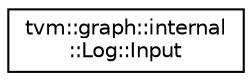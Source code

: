 digraph "Graphical Class Hierarchy"
{
 // LATEX_PDF_SIZE
  edge [fontname="Helvetica",fontsize="10",labelfontname="Helvetica",labelfontsize="10"];
  node [fontname="Helvetica",fontsize="10",shape=record];
  rankdir="LR";
  Node0 [label="tvm::graph::internal\l::Log::Input",height=0.2,width=0.4,color="black", fillcolor="white", style="filled",URL="$structtvm_1_1graph_1_1internal_1_1Log_1_1Input.html",tooltip=" "];
}
